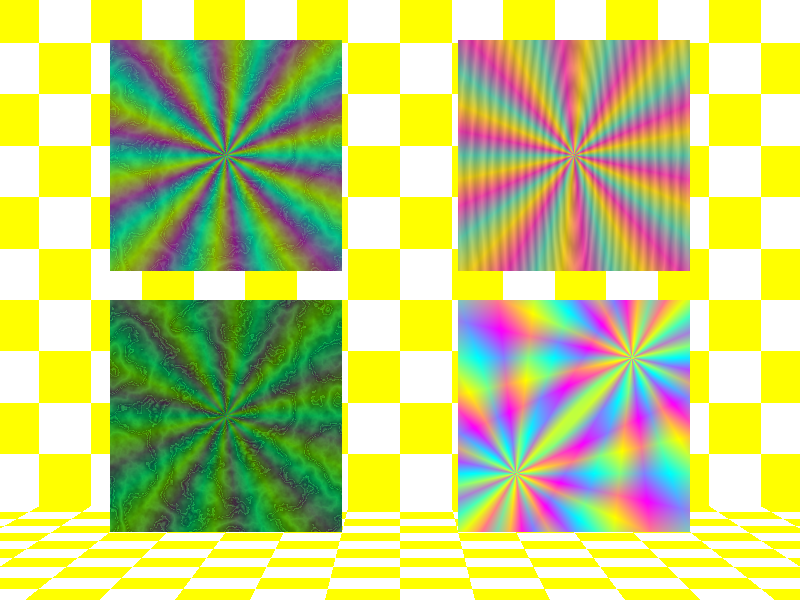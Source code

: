 // Persistence Of Vision raytracer version 3.0 sample file.
// Weighted averaged textures example

#version 3.0
global_settings { assumed_gamma 2.2 }

#include "colors.inc"
#include "textures.inc"

camera { 
  location <0,3,-31>
  direction 3*z
} 

plane {  y,-1.01  pigment {checker Yellow,White}}

plane {  z, 4.01  pigment {checker Yellow,White}}

light_source { <300, 500, -500> color Gray65}
light_source { <-50,  10, -500> color Gray65}

#declare Thing = plane{z,0.1 clipped_by{box{-2,2}}}


object{Thing
  texture {
    average
    texture_map {
      [pigment{Jade} finish{ambient .2}]
      [pigment{radial frequency 10} finish{phong 1} rotate x*90]
    }
  }
  translate <-3,5.5,0>
}

object{Thing
  texture {
    average
    texture_map {
      [pigment{DMFWood4} scale 3 rotate x*80]
      [pigment{radial frequency 10} finish{phong 1} rotate x*90]
    }
  }
  translate <3,5.5,0>
}

object{Thing
  texture {
    average
    texture_map {
      [3.0 pigment{Jade} finish{ambient .2}]
      [1.0 pigment{radial frequency 10} finish{phong 1} rotate x*90]
    }
  }
  translate <-3,1,0>
}

object{Thing
  texture {
    average
    texture_map {
      [pigment{radial frequency 10} finish{phong 1} rotate x*90 translate < 1, 1,0>]
      [pigment{radial frequency 10} finish{phong 1} rotate x*90 translate <-1,-1,0>]
    }
  }
  translate <3,1,0>
}

